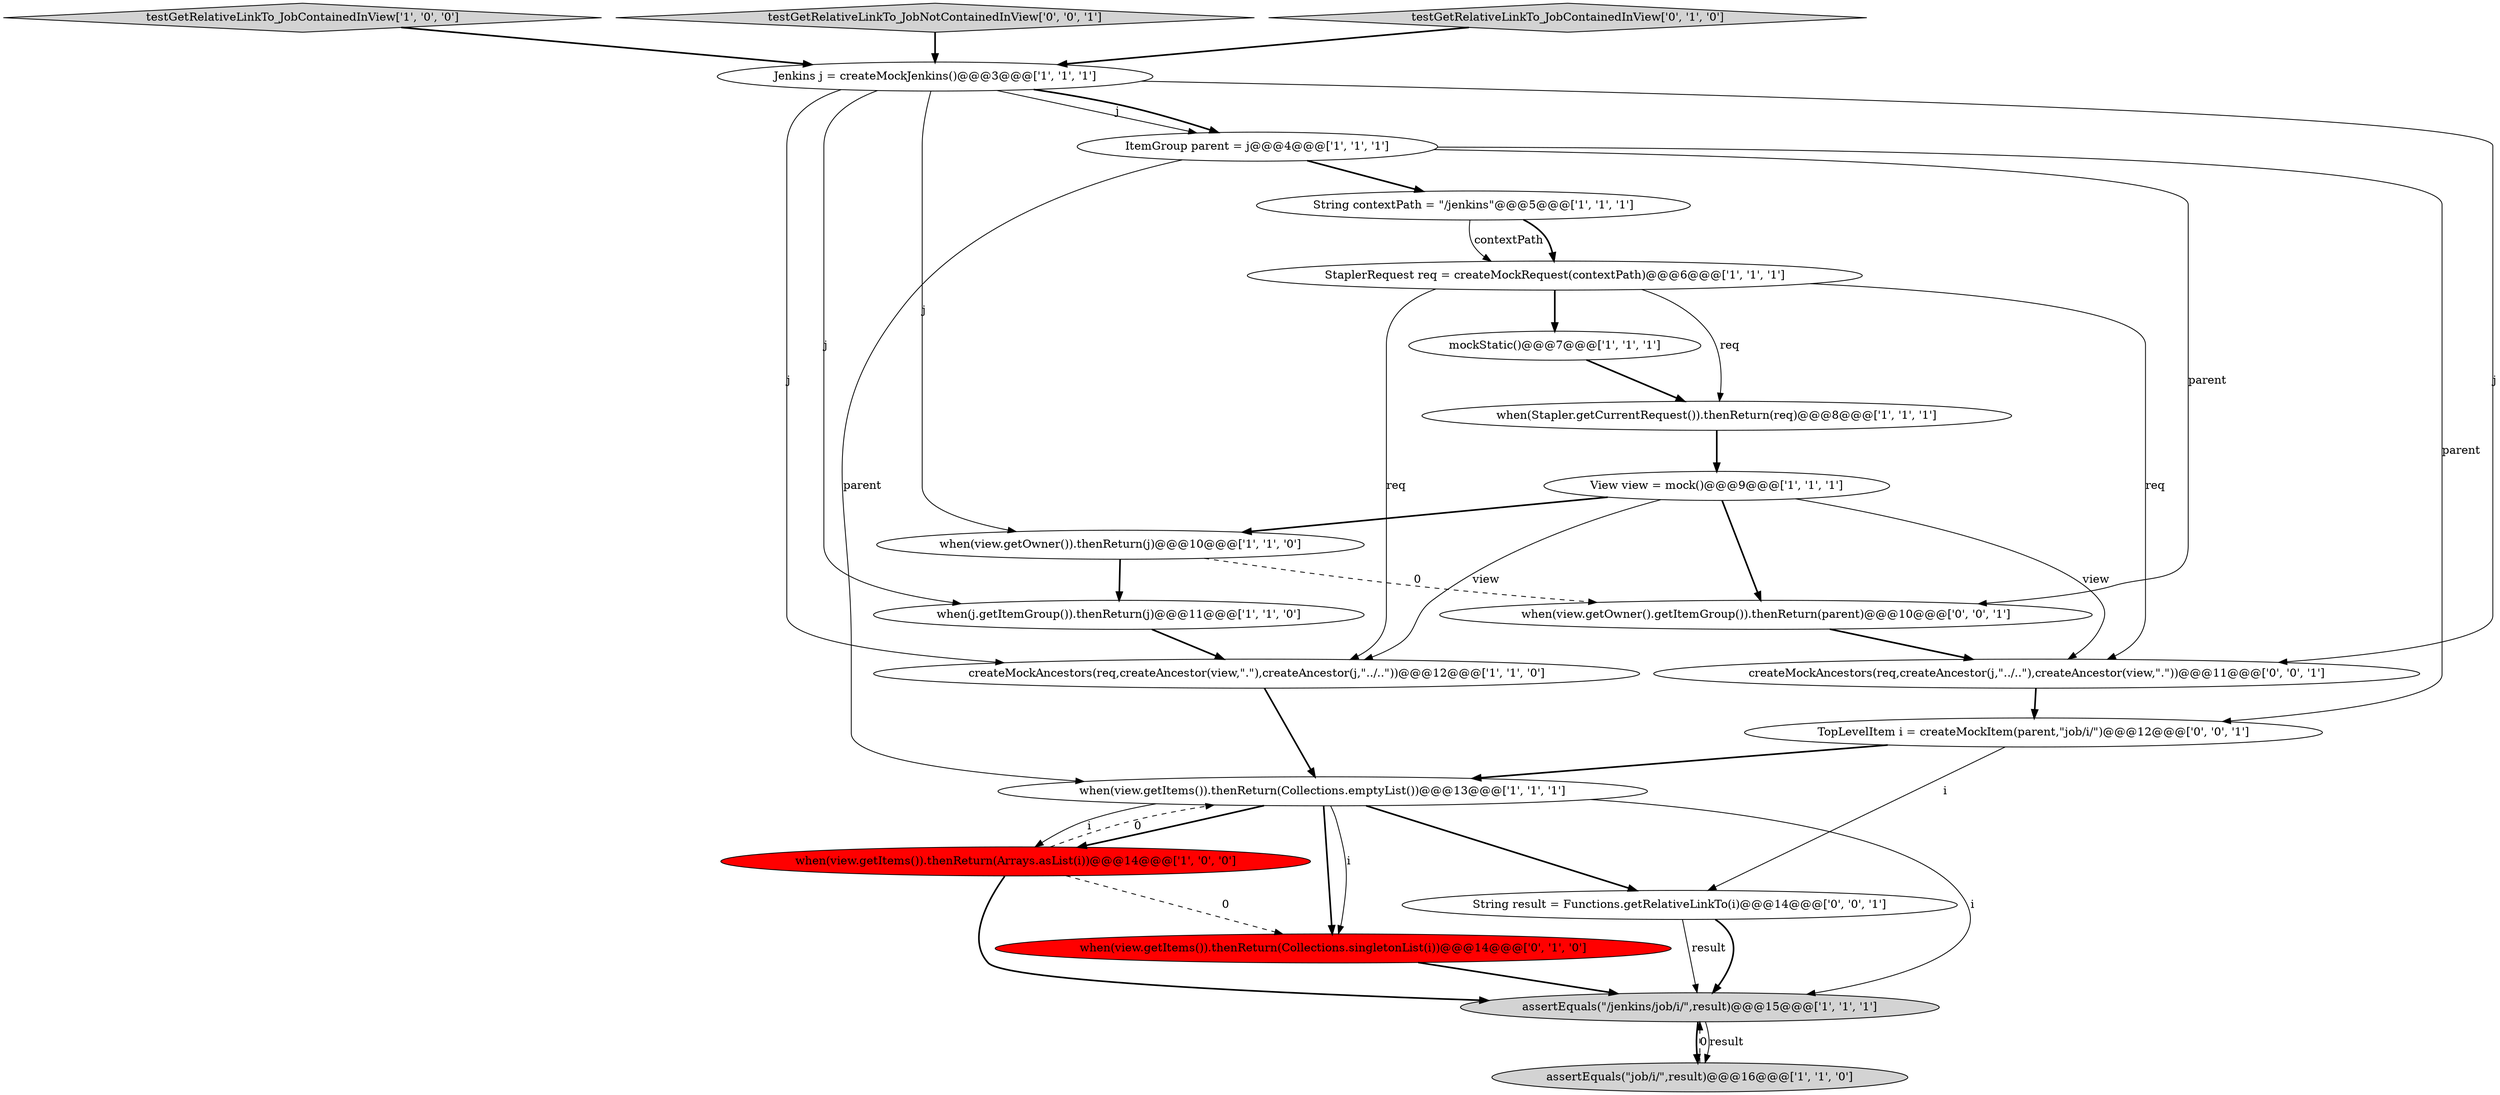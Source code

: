 digraph {
21 [style = filled, label = "when(view.getOwner().getItemGroup()).thenReturn(parent)@@@10@@@['0', '0', '1']", fillcolor = white, shape = ellipse image = "AAA0AAABBB3BBB"];
8 [style = filled, label = "ItemGroup parent = j@@@4@@@['1', '1', '1']", fillcolor = white, shape = ellipse image = "AAA0AAABBB1BBB"];
1 [style = filled, label = "when(view.getOwner()).thenReturn(j)@@@10@@@['1', '1', '0']", fillcolor = white, shape = ellipse image = "AAA0AAABBB1BBB"];
11 [style = filled, label = "mockStatic()@@@7@@@['1', '1', '1']", fillcolor = white, shape = ellipse image = "AAA0AAABBB1BBB"];
2 [style = filled, label = "when(j.getItemGroup()).thenReturn(j)@@@11@@@['1', '1', '0']", fillcolor = white, shape = ellipse image = "AAA0AAABBB1BBB"];
7 [style = filled, label = "testGetRelativeLinkTo_JobContainedInView['1', '0', '0']", fillcolor = lightgray, shape = diamond image = "AAA0AAABBB1BBB"];
3 [style = filled, label = "when(view.getItems()).thenReturn(Arrays.asList(i))@@@14@@@['1', '0', '0']", fillcolor = red, shape = ellipse image = "AAA1AAABBB1BBB"];
9 [style = filled, label = "String contextPath = \"/jenkins\"@@@5@@@['1', '1', '1']", fillcolor = white, shape = ellipse image = "AAA0AAABBB1BBB"];
15 [style = filled, label = "when(view.getItems()).thenReturn(Collections.singletonList(i))@@@14@@@['0', '1', '0']", fillcolor = red, shape = ellipse image = "AAA1AAABBB2BBB"];
12 [style = filled, label = "View view = mock()@@@9@@@['1', '1', '1']", fillcolor = white, shape = ellipse image = "AAA0AAABBB1BBB"];
10 [style = filled, label = "StaplerRequest req = createMockRequest(contextPath)@@@6@@@['1', '1', '1']", fillcolor = white, shape = ellipse image = "AAA0AAABBB1BBB"];
18 [style = filled, label = "testGetRelativeLinkTo_JobNotContainedInView['0', '0', '1']", fillcolor = lightgray, shape = diamond image = "AAA0AAABBB3BBB"];
13 [style = filled, label = "createMockAncestors(req,createAncestor(view,\".\"),createAncestor(j,\"../..\"))@@@12@@@['1', '1', '0']", fillcolor = white, shape = ellipse image = "AAA0AAABBB1BBB"];
4 [style = filled, label = "assertEquals(\"job/i/\",result)@@@16@@@['1', '1', '0']", fillcolor = lightgray, shape = ellipse image = "AAA0AAABBB1BBB"];
16 [style = filled, label = "testGetRelativeLinkTo_JobContainedInView['0', '1', '0']", fillcolor = lightgray, shape = diamond image = "AAA0AAABBB2BBB"];
19 [style = filled, label = "createMockAncestors(req,createAncestor(j,\"../..\"),createAncestor(view,\".\"))@@@11@@@['0', '0', '1']", fillcolor = white, shape = ellipse image = "AAA0AAABBB3BBB"];
5 [style = filled, label = "when(view.getItems()).thenReturn(Collections.emptyList())@@@13@@@['1', '1', '1']", fillcolor = white, shape = ellipse image = "AAA0AAABBB1BBB"];
14 [style = filled, label = "assertEquals(\"/jenkins/job/i/\",result)@@@15@@@['1', '1', '1']", fillcolor = lightgray, shape = ellipse image = "AAA0AAABBB1BBB"];
6 [style = filled, label = "when(Stapler.getCurrentRequest()).thenReturn(req)@@@8@@@['1', '1', '1']", fillcolor = white, shape = ellipse image = "AAA0AAABBB1BBB"];
0 [style = filled, label = "Jenkins j = createMockJenkins()@@@3@@@['1', '1', '1']", fillcolor = white, shape = ellipse image = "AAA0AAABBB1BBB"];
20 [style = filled, label = "TopLevelItem i = createMockItem(parent,\"job/i/\")@@@12@@@['0', '0', '1']", fillcolor = white, shape = ellipse image = "AAA0AAABBB3BBB"];
17 [style = filled, label = "String result = Functions.getRelativeLinkTo(i)@@@14@@@['0', '0', '1']", fillcolor = white, shape = ellipse image = "AAA0AAABBB3BBB"];
5->3 [style = bold, label=""];
3->5 [style = dashed, label="0"];
16->0 [style = bold, label=""];
15->14 [style = bold, label=""];
14->4 [style = solid, label="result"];
5->3 [style = solid, label="i"];
9->10 [style = solid, label="contextPath"];
21->19 [style = bold, label=""];
12->21 [style = bold, label=""];
19->20 [style = bold, label=""];
8->5 [style = solid, label="parent"];
11->6 [style = bold, label=""];
3->14 [style = bold, label=""];
5->14 [style = solid, label="i"];
5->15 [style = bold, label=""];
7->0 [style = bold, label=""];
1->21 [style = dashed, label="0"];
9->10 [style = bold, label=""];
12->1 [style = bold, label=""];
5->17 [style = bold, label=""];
12->13 [style = solid, label="view"];
0->1 [style = solid, label="j"];
20->17 [style = solid, label="i"];
10->19 [style = solid, label="req"];
2->13 [style = bold, label=""];
20->5 [style = bold, label=""];
0->13 [style = solid, label="j"];
10->13 [style = solid, label="req"];
17->14 [style = solid, label="result"];
8->21 [style = solid, label="parent"];
17->14 [style = bold, label=""];
5->15 [style = solid, label="i"];
0->2 [style = solid, label="j"];
0->8 [style = solid, label="j"];
0->8 [style = bold, label=""];
8->9 [style = bold, label=""];
13->5 [style = bold, label=""];
3->15 [style = dashed, label="0"];
4->14 [style = dashed, label="0"];
1->2 [style = bold, label=""];
10->6 [style = solid, label="req"];
8->20 [style = solid, label="parent"];
18->0 [style = bold, label=""];
0->19 [style = solid, label="j"];
12->19 [style = solid, label="view"];
14->4 [style = bold, label=""];
10->11 [style = bold, label=""];
6->12 [style = bold, label=""];
}
